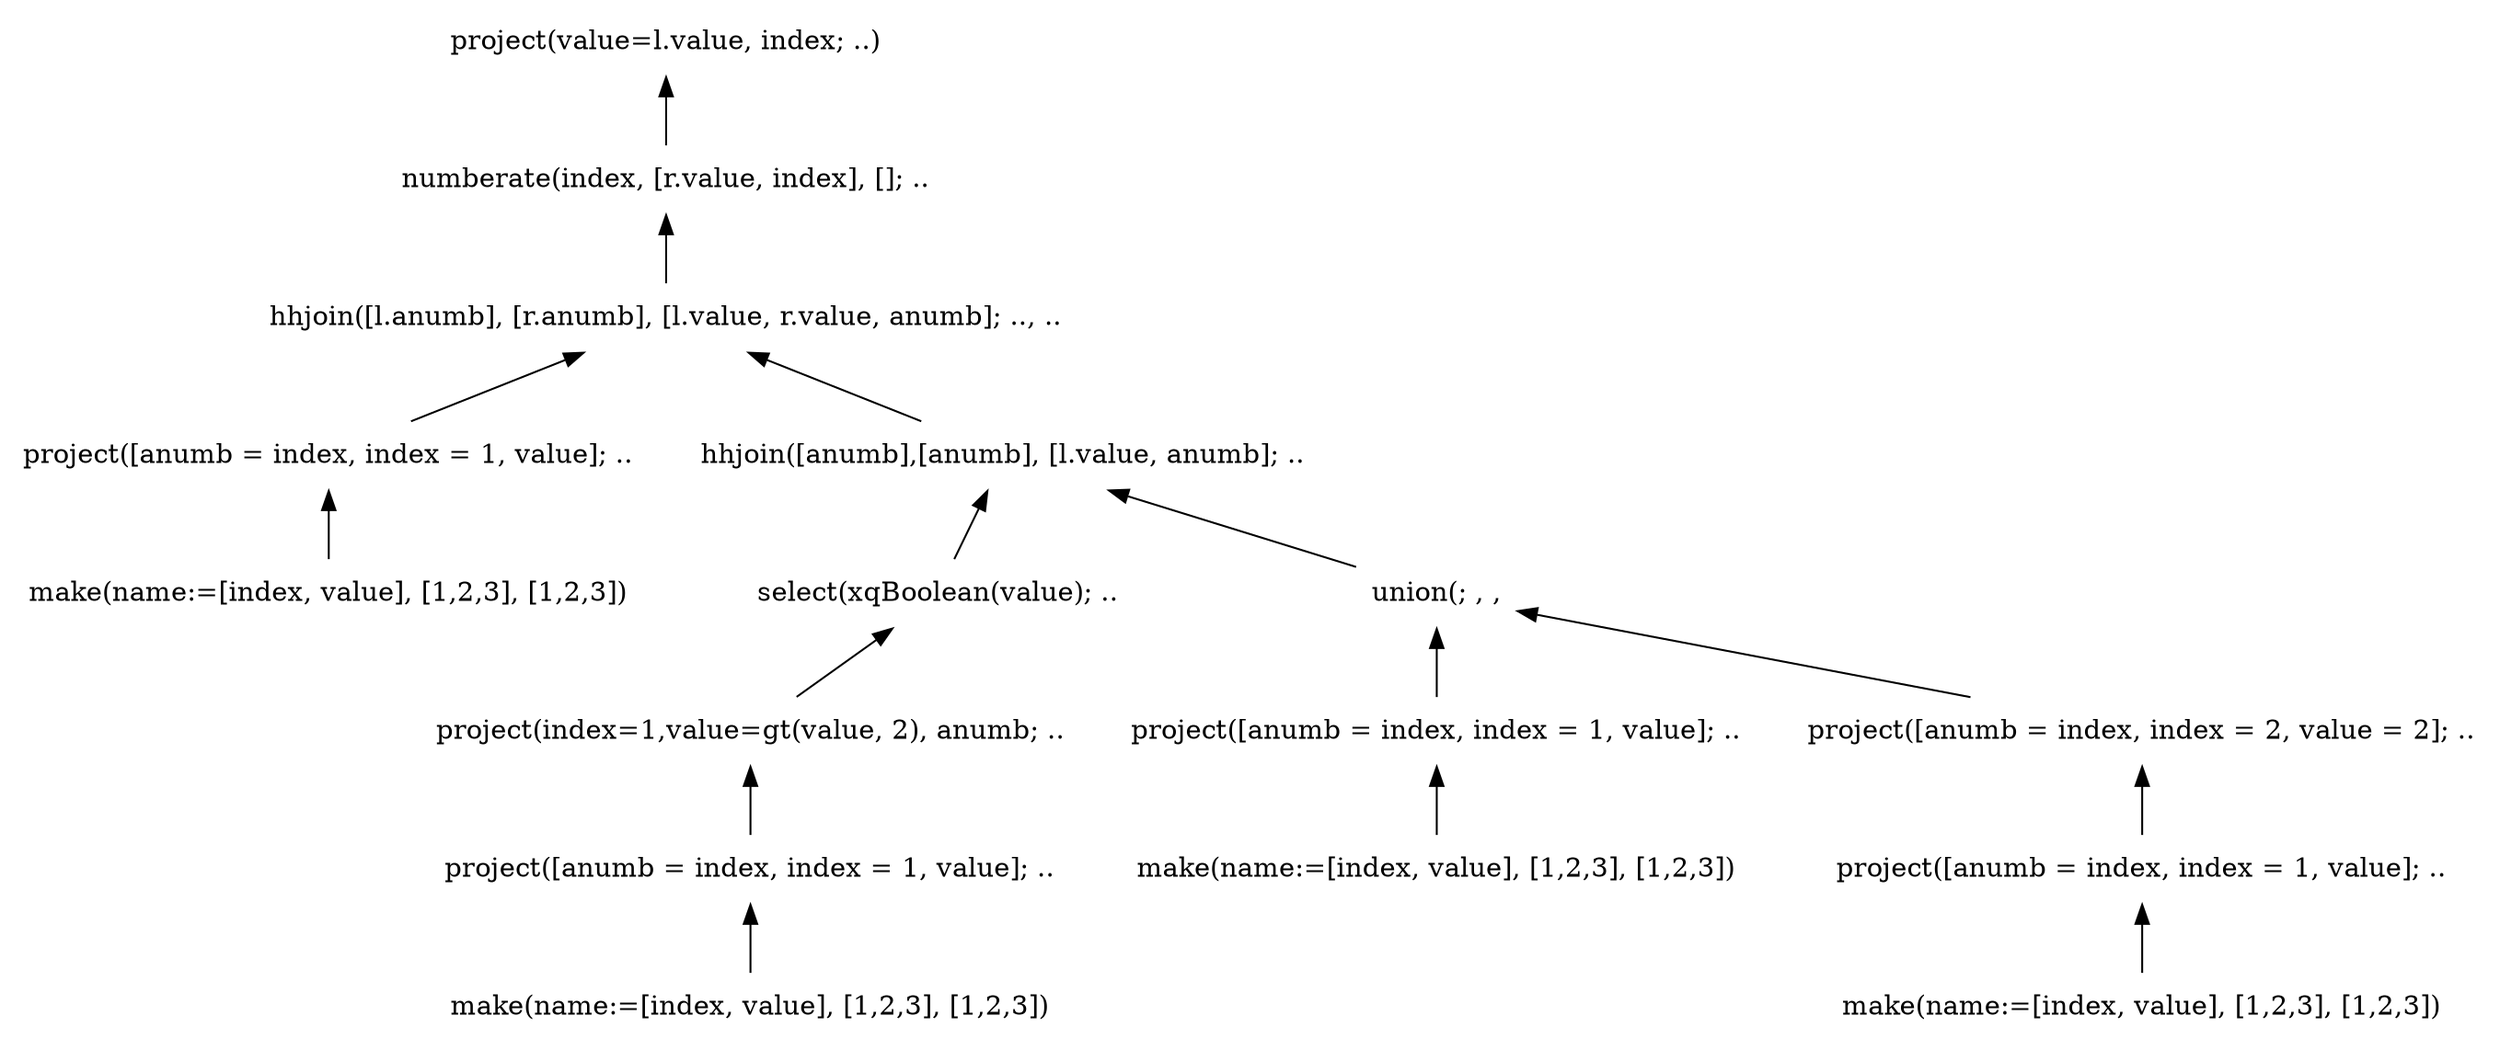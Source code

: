 digraph AST {
edge [color=black, dir=both, weight=1, fontcolor=black, fontname=Helvetica, arrowhead=none,arrowtail=normal]
node [shape=plaintext]

// DAGifying nodes
project1231->make1231;
project1232->make1232;
project1233->make1233;
project12311->make12311;
make1231 [label="make(name:=[index, value], [1,2,3], [1,2,3])"];
make1232 [label="make(name:=[index, value], [1,2,3], [1,2,3])"];
make1233 [label="make(name:=[index, value], [1,2,3], [1,2,3])"];
make12311 [label="make(name:=[index, value], [1,2,3], [1,2,3])"];
//make2 [label="make(name:=[index, value],[1],[2])"];
//make22 [label="make(name:=[index, value],[1],[2])"];
project1231 [label="project([anumb = index, index = 1, value]; .."];
project1232 [label="project([anumb = index, index = 1, value]; .."];
project1233 [label="project([anumb = index, index = 1, value]; .."];
project12311 [label="project([anumb = index, index = 1, value]; .."];
project2 [label="project([anumb = index, index = 2, value = 2]; .."];

// Ordinary nodes
project1 [label="project(value=l.value, index; ..)"];
numberate1 [label="numberate(index, [r.value, index], []; .."];
hhjoin1 [label="hhjoin([l.anumb], [r.anumb], [l.value, r.value, anumb]; .., .."];
hhjoin2 [label="hhjoin([anumb],[anumb], [l.value, anumb]; .."];

select1 [label="select(xqBoolean(value); .."];
project5 [label="project(index=1,value=gt(value, 2), anumb; .."];
//hhjoin4 [label=" hhjoin([], [], [l.value, r.value, anumb]; ..,.."];

union1 [label="union(; , ,"]
//numberate2 [label="numberate(index,[sprIdx,index],[]; .."]

project1->numberate1;
  numberate1->hhjoin1;
    hhjoin1->hhjoin2;
      //hhjoin2->numberate2;
        //numberate2->union1;
        hhjoin2->union1;
           union1->project1231;
           union1->project2;
             project2->project12311;
      hhjoin2->select1;
        select1->project5;
          project5->project1232
              //project5->hhjoin4;
              //  hhjoin4->project1232;
              //  hhjoin4->make22;
    hhjoin1->project1233;
}